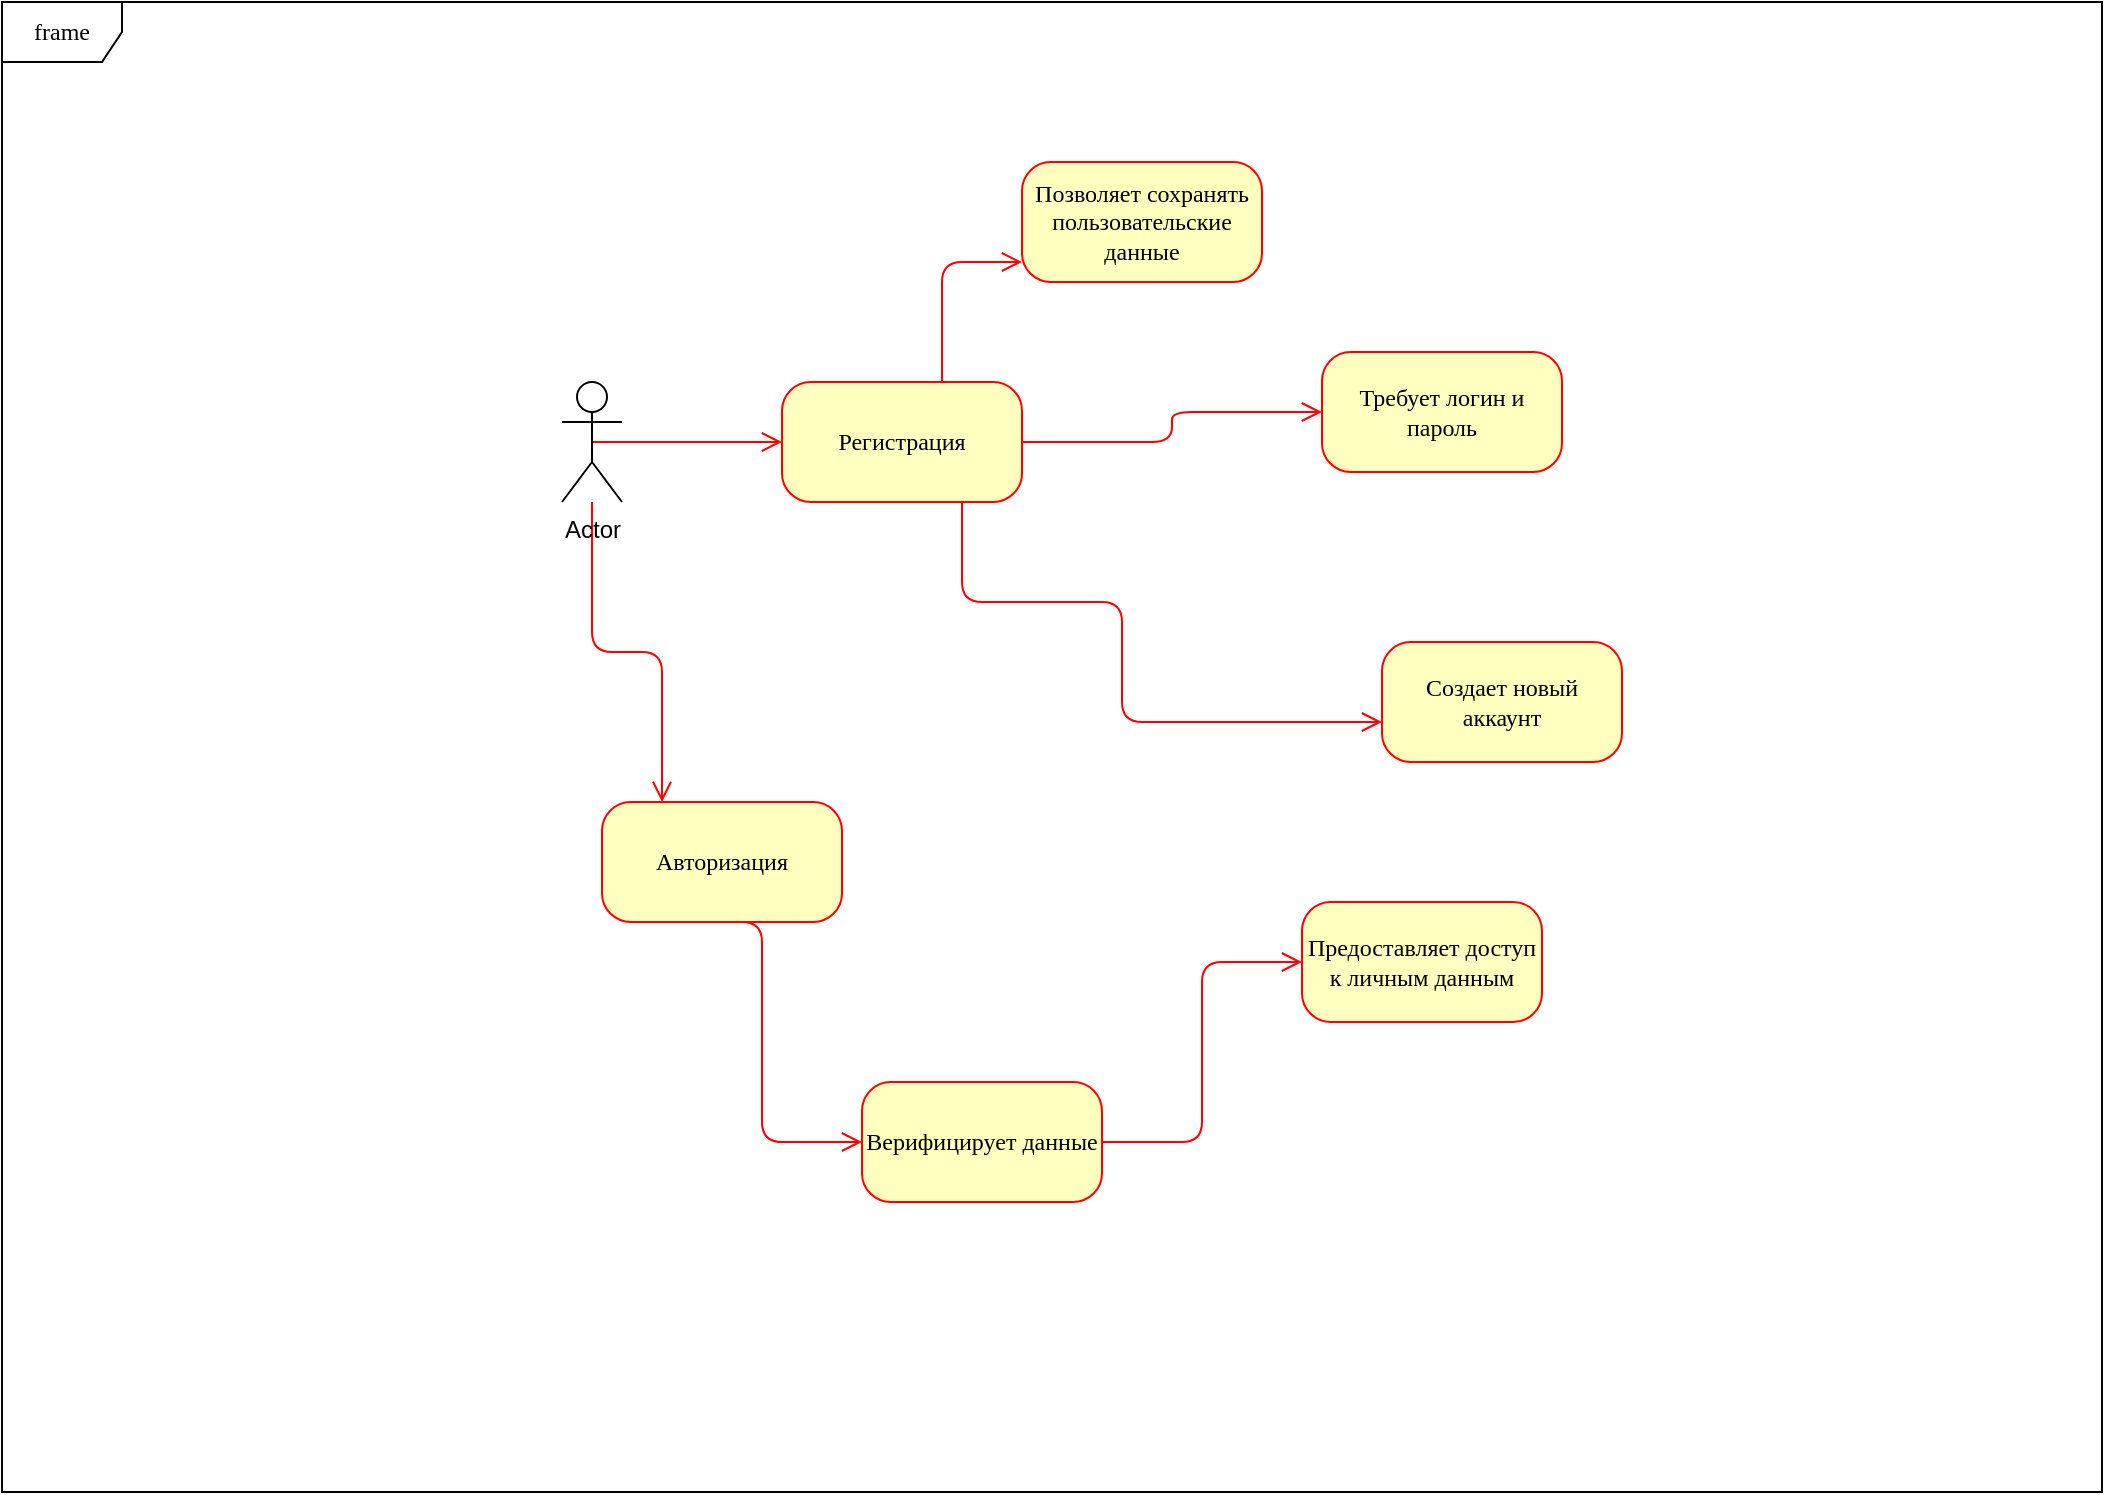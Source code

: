 <mxfile version="21.8.1" type="device">
  <diagram name="Page-1" id="58cdce13-f638-feb5-8d6f-7d28b1aa9fa0">
    <mxGraphModel dx="1542" dy="885" grid="1" gridSize="10" guides="1" tooltips="1" connect="1" arrows="1" fold="1" page="1" pageScale="1" pageWidth="1100" pageHeight="850" background="none" math="0" shadow="0">
      <root>
        <mxCell id="0" />
        <mxCell id="1" parent="0" />
        <mxCell id="382b91b5511bd0f7-5" value="Авторизация" style="rounded=1;whiteSpace=wrap;html=1;arcSize=24;fillColor=#ffffc0;strokeColor=#ff0000;shadow=0;comic=0;labelBackgroundColor=none;fontFamily=Verdana;fontSize=12;fontColor=#000000;align=center;" parent="1" vertex="1">
          <mxGeometry x="330" y="420" width="120" height="60" as="geometry" />
        </mxCell>
        <mxCell id="382b91b5511bd0f7-6" value="Регистрация" style="rounded=1;whiteSpace=wrap;html=1;arcSize=24;fillColor=#ffffc0;strokeColor=#ff0000;shadow=0;comic=0;labelBackgroundColor=none;fontFamily=Verdana;fontSize=12;fontColor=#000000;align=center;" parent="1" vertex="1">
          <mxGeometry x="420" y="210" width="120" height="60" as="geometry" />
        </mxCell>
        <mxCell id="382b91b5511bd0f7-7" value="Создает новый аккаунт" style="rounded=1;whiteSpace=wrap;html=1;arcSize=24;fillColor=#ffffc0;strokeColor=#ff0000;shadow=0;comic=0;labelBackgroundColor=none;fontFamily=Verdana;fontSize=12;fontColor=#000000;align=center;" parent="1" vertex="1">
          <mxGeometry x="720" y="340" width="120" height="60" as="geometry" />
        </mxCell>
        <mxCell id="3cde6dad864a17aa-4" style="edgeStyle=orthogonalEdgeStyle;html=1;labelBackgroundColor=none;endArrow=open;endSize=8;strokeColor=#ff0000;fontFamily=Verdana;fontSize=12;align=left;" parent="1" source="382b91b5511bd0f7-6" target="382b91b5511bd0f7-9" edge="1">
          <mxGeometry relative="1" as="geometry">
            <Array as="points">
              <mxPoint x="500" y="150" />
            </Array>
          </mxGeometry>
        </mxCell>
        <mxCell id="382b91b5511bd0f7-9" value="Позволяет сохранять пользовательские данные" style="rounded=1;whiteSpace=wrap;html=1;arcSize=24;fillColor=#ffffc0;strokeColor=#ff0000;shadow=0;comic=0;labelBackgroundColor=none;fontFamily=Verdana;fontSize=12;fontColor=#000000;align=center;" parent="1" vertex="1">
          <mxGeometry x="540" y="100" width="120" height="60" as="geometry" />
        </mxCell>
        <mxCell id="382b91b5511bd0f7-10" value="Требует логин и пароль" style="rounded=1;whiteSpace=wrap;html=1;arcSize=24;fillColor=#ffffc0;strokeColor=#ff0000;shadow=0;comic=0;labelBackgroundColor=none;fontFamily=Verdana;fontSize=12;fontColor=#000000;align=center;" parent="1" vertex="1">
          <mxGeometry x="690" y="195" width="120" height="60" as="geometry" />
        </mxCell>
        <mxCell id="2a3bc250acf0617d-8" value="frame" style="shape=umlFrame;whiteSpace=wrap;html=1;rounded=1;shadow=0;comic=0;labelBackgroundColor=none;strokeWidth=1;fontFamily=Verdana;fontSize=12;align=center;container=0;fillColor=none;" parent="1" vertex="1">
          <mxGeometry x="30" y="20" width="1050" height="745" as="geometry" />
        </mxCell>
        <mxCell id="2a3bc250acf0617d-9" style="edgeStyle=orthogonalEdgeStyle;html=1;labelBackgroundColor=none;endArrow=open;endSize=8;strokeColor=#ff0000;fontFamily=Verdana;fontSize=12;align=left;exitX=0.5;exitY=0.5;exitDx=0;exitDy=0;exitPerimeter=0;" parent="1" source="vOmad3AYINELLLje8U3P-3" target="382b91b5511bd0f7-6" edge="1">
          <mxGeometry relative="1" as="geometry">
            <mxPoint x="340" y="240" as="sourcePoint" />
          </mxGeometry>
        </mxCell>
        <mxCell id="2a3bc250acf0617d-10" style="edgeStyle=orthogonalEdgeStyle;html=1;labelBackgroundColor=none;endArrow=open;endSize=8;strokeColor=#ff0000;fontFamily=Verdana;fontSize=12;align=left;" parent="1" source="382b91b5511bd0f7-6" target="382b91b5511bd0f7-7" edge="1">
          <mxGeometry relative="1" as="geometry">
            <Array as="points">
              <mxPoint x="510" y="320" />
              <mxPoint x="590" y="320" />
              <mxPoint x="590" y="380" />
            </Array>
          </mxGeometry>
        </mxCell>
        <mxCell id="2a3bc250acf0617d-12" style="edgeStyle=orthogonalEdgeStyle;html=1;entryX=0.25;entryY=0;labelBackgroundColor=none;endArrow=open;endSize=8;strokeColor=#ff0000;fontFamily=Verdana;fontSize=12;align=left;entryDx=0;entryDy=0;" parent="1" source="vOmad3AYINELLLje8U3P-3" target="382b91b5511bd0f7-5" edge="1">
          <mxGeometry relative="1" as="geometry" />
        </mxCell>
        <mxCell id="2a3bc250acf0617d-13" style="edgeStyle=orthogonalEdgeStyle;html=1;entryX=0;entryY=0.5;labelBackgroundColor=none;endArrow=open;endSize=8;strokeColor=#ff0000;fontFamily=Verdana;fontSize=12;align=left;" parent="1" source="382b91b5511bd0f7-6" target="382b91b5511bd0f7-10" edge="1">
          <mxGeometry relative="1" as="geometry" />
        </mxCell>
        <mxCell id="3cde6dad864a17aa-8" style="edgeStyle=elbowEdgeStyle;html=1;labelBackgroundColor=none;endArrow=open;endSize=8;strokeColor=#ff0000;fontFamily=Verdana;fontSize=12;align=left;exitX=0.25;exitY=1;" parent="1" source="382b91b5511bd0f7-5" target="vOmad3AYINELLLje8U3P-4" edge="1">
          <mxGeometry relative="1" as="geometry">
            <mxPoint x="530" y="605" as="sourcePoint" />
            <mxPoint x="450.667" y="585" as="targetPoint" />
          </mxGeometry>
        </mxCell>
        <mxCell id="vOmad3AYINELLLje8U3P-3" value="Actor" style="shape=umlActor;verticalLabelPosition=bottom;verticalAlign=top;html=1;outlineConnect=0;" vertex="1" parent="1">
          <mxGeometry x="310" y="210" width="30" height="60" as="geometry" />
        </mxCell>
        <mxCell id="vOmad3AYINELLLje8U3P-4" value="Верифицирует данные" style="rounded=1;whiteSpace=wrap;html=1;arcSize=24;fillColor=#ffffc0;strokeColor=#ff0000;shadow=0;comic=0;labelBackgroundColor=none;fontFamily=Verdana;fontSize=12;fontColor=#000000;align=center;" vertex="1" parent="1">
          <mxGeometry x="460" y="560" width="120" height="60" as="geometry" />
        </mxCell>
        <mxCell id="vOmad3AYINELLLje8U3P-5" value="Предоставляет доступ к личным данным" style="rounded=1;whiteSpace=wrap;html=1;arcSize=24;fillColor=#ffffc0;strokeColor=#ff0000;shadow=0;comic=0;labelBackgroundColor=none;fontFamily=Verdana;fontSize=12;fontColor=#000000;align=center;" vertex="1" parent="1">
          <mxGeometry x="680" y="470" width="120" height="60" as="geometry" />
        </mxCell>
        <mxCell id="vOmad3AYINELLLje8U3P-6" style="edgeStyle=elbowEdgeStyle;html=1;labelBackgroundColor=none;endArrow=open;endSize=8;strokeColor=#ff0000;fontFamily=Verdana;fontSize=12;align=left;" edge="1" parent="1" source="vOmad3AYINELLLje8U3P-4" target="vOmad3AYINELLLje8U3P-5">
          <mxGeometry relative="1" as="geometry">
            <mxPoint x="470" y="600" as="sourcePoint" />
            <mxPoint x="370" y="490" as="targetPoint" />
          </mxGeometry>
        </mxCell>
      </root>
    </mxGraphModel>
  </diagram>
</mxfile>
